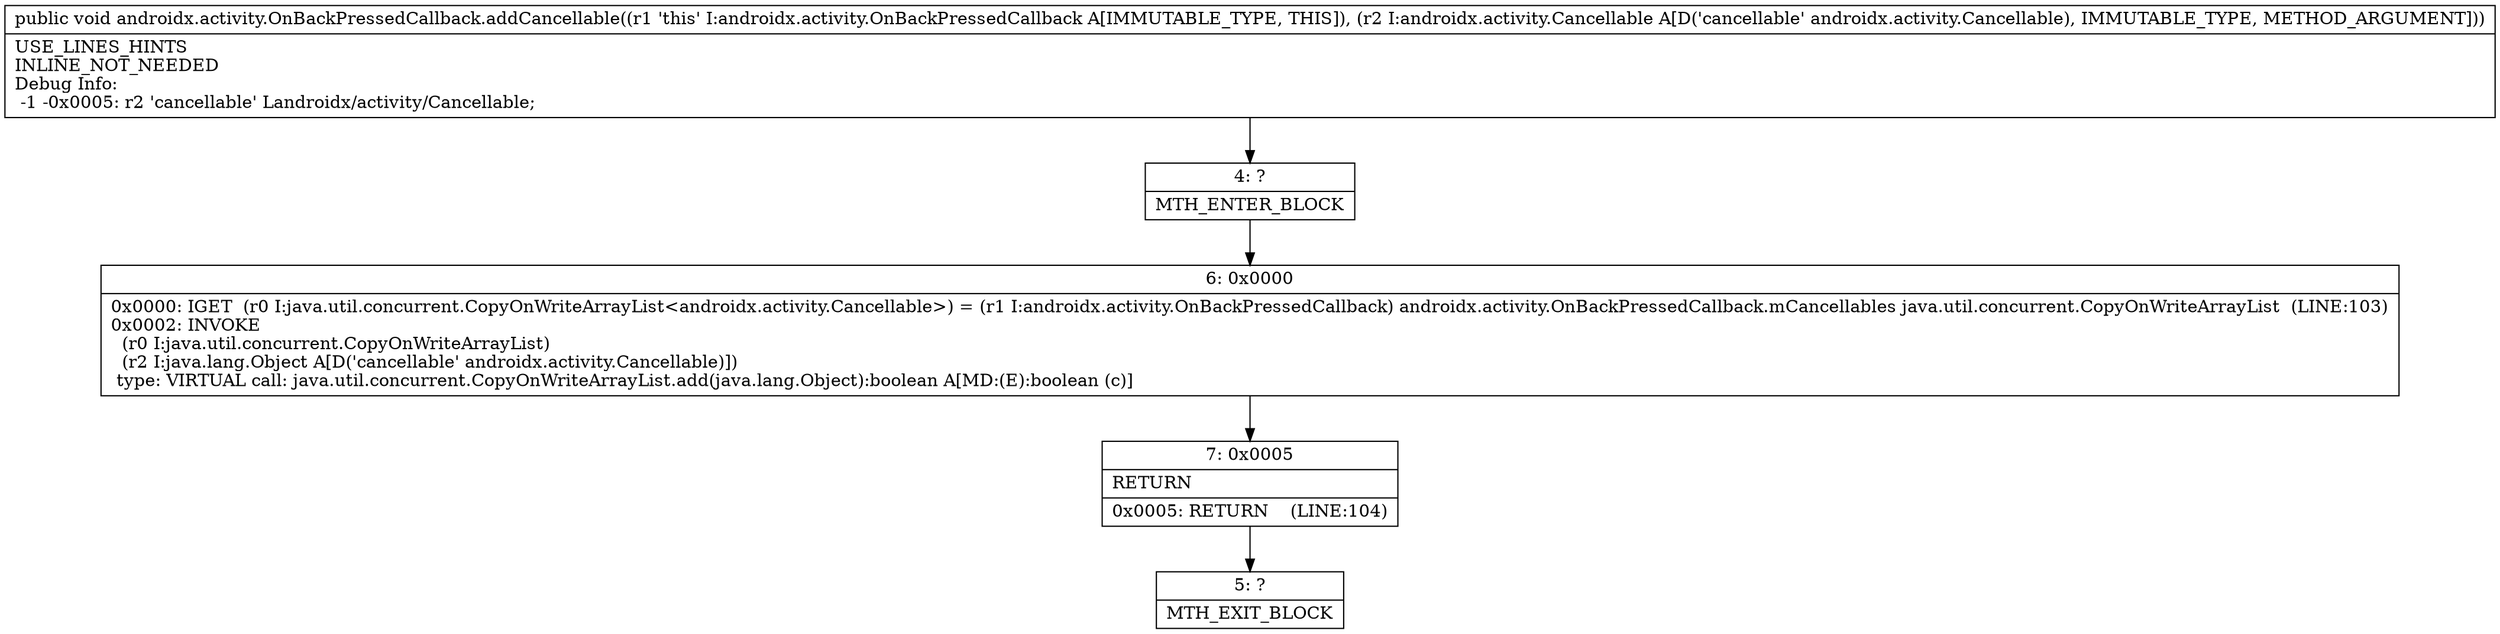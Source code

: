 digraph "CFG forandroidx.activity.OnBackPressedCallback.addCancellable(Landroidx\/activity\/Cancellable;)V" {
Node_4 [shape=record,label="{4\:\ ?|MTH_ENTER_BLOCK\l}"];
Node_6 [shape=record,label="{6\:\ 0x0000|0x0000: IGET  (r0 I:java.util.concurrent.CopyOnWriteArrayList\<androidx.activity.Cancellable\>) = (r1 I:androidx.activity.OnBackPressedCallback) androidx.activity.OnBackPressedCallback.mCancellables java.util.concurrent.CopyOnWriteArrayList  (LINE:103)\l0x0002: INVOKE  \l  (r0 I:java.util.concurrent.CopyOnWriteArrayList)\l  (r2 I:java.lang.Object A[D('cancellable' androidx.activity.Cancellable)])\l type: VIRTUAL call: java.util.concurrent.CopyOnWriteArrayList.add(java.lang.Object):boolean A[MD:(E):boolean (c)]\l}"];
Node_7 [shape=record,label="{7\:\ 0x0005|RETURN\l|0x0005: RETURN    (LINE:104)\l}"];
Node_5 [shape=record,label="{5\:\ ?|MTH_EXIT_BLOCK\l}"];
MethodNode[shape=record,label="{public void androidx.activity.OnBackPressedCallback.addCancellable((r1 'this' I:androidx.activity.OnBackPressedCallback A[IMMUTABLE_TYPE, THIS]), (r2 I:androidx.activity.Cancellable A[D('cancellable' androidx.activity.Cancellable), IMMUTABLE_TYPE, METHOD_ARGUMENT]))  | USE_LINES_HINTS\lINLINE_NOT_NEEDED\lDebug Info:\l  \-1 \-0x0005: r2 'cancellable' Landroidx\/activity\/Cancellable;\l}"];
MethodNode -> Node_4;Node_4 -> Node_6;
Node_6 -> Node_7;
Node_7 -> Node_5;
}

